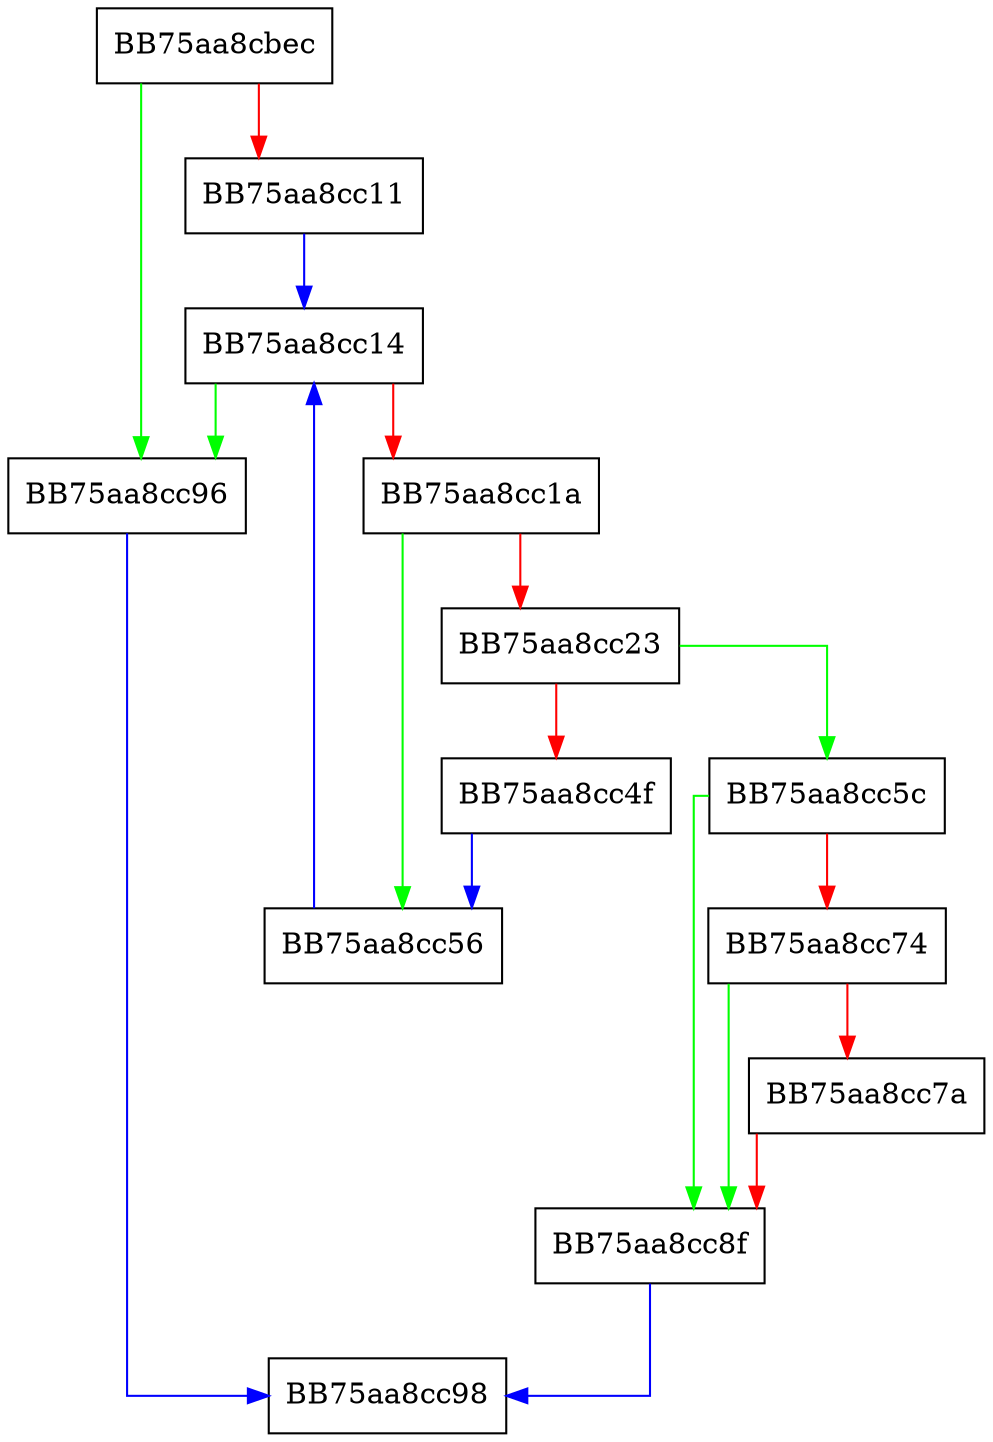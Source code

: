 digraph ScanRkPatterns {
  node [shape="box"];
  graph [splines=ortho];
  BB75aa8cbec -> BB75aa8cc96 [color="green"];
  BB75aa8cbec -> BB75aa8cc11 [color="red"];
  BB75aa8cc11 -> BB75aa8cc14 [color="blue"];
  BB75aa8cc14 -> BB75aa8cc96 [color="green"];
  BB75aa8cc14 -> BB75aa8cc1a [color="red"];
  BB75aa8cc1a -> BB75aa8cc56 [color="green"];
  BB75aa8cc1a -> BB75aa8cc23 [color="red"];
  BB75aa8cc23 -> BB75aa8cc5c [color="green"];
  BB75aa8cc23 -> BB75aa8cc4f [color="red"];
  BB75aa8cc4f -> BB75aa8cc56 [color="blue"];
  BB75aa8cc56 -> BB75aa8cc14 [color="blue"];
  BB75aa8cc5c -> BB75aa8cc8f [color="green"];
  BB75aa8cc5c -> BB75aa8cc74 [color="red"];
  BB75aa8cc74 -> BB75aa8cc8f [color="green"];
  BB75aa8cc74 -> BB75aa8cc7a [color="red"];
  BB75aa8cc7a -> BB75aa8cc8f [color="red"];
  BB75aa8cc8f -> BB75aa8cc98 [color="blue"];
  BB75aa8cc96 -> BB75aa8cc98 [color="blue"];
}